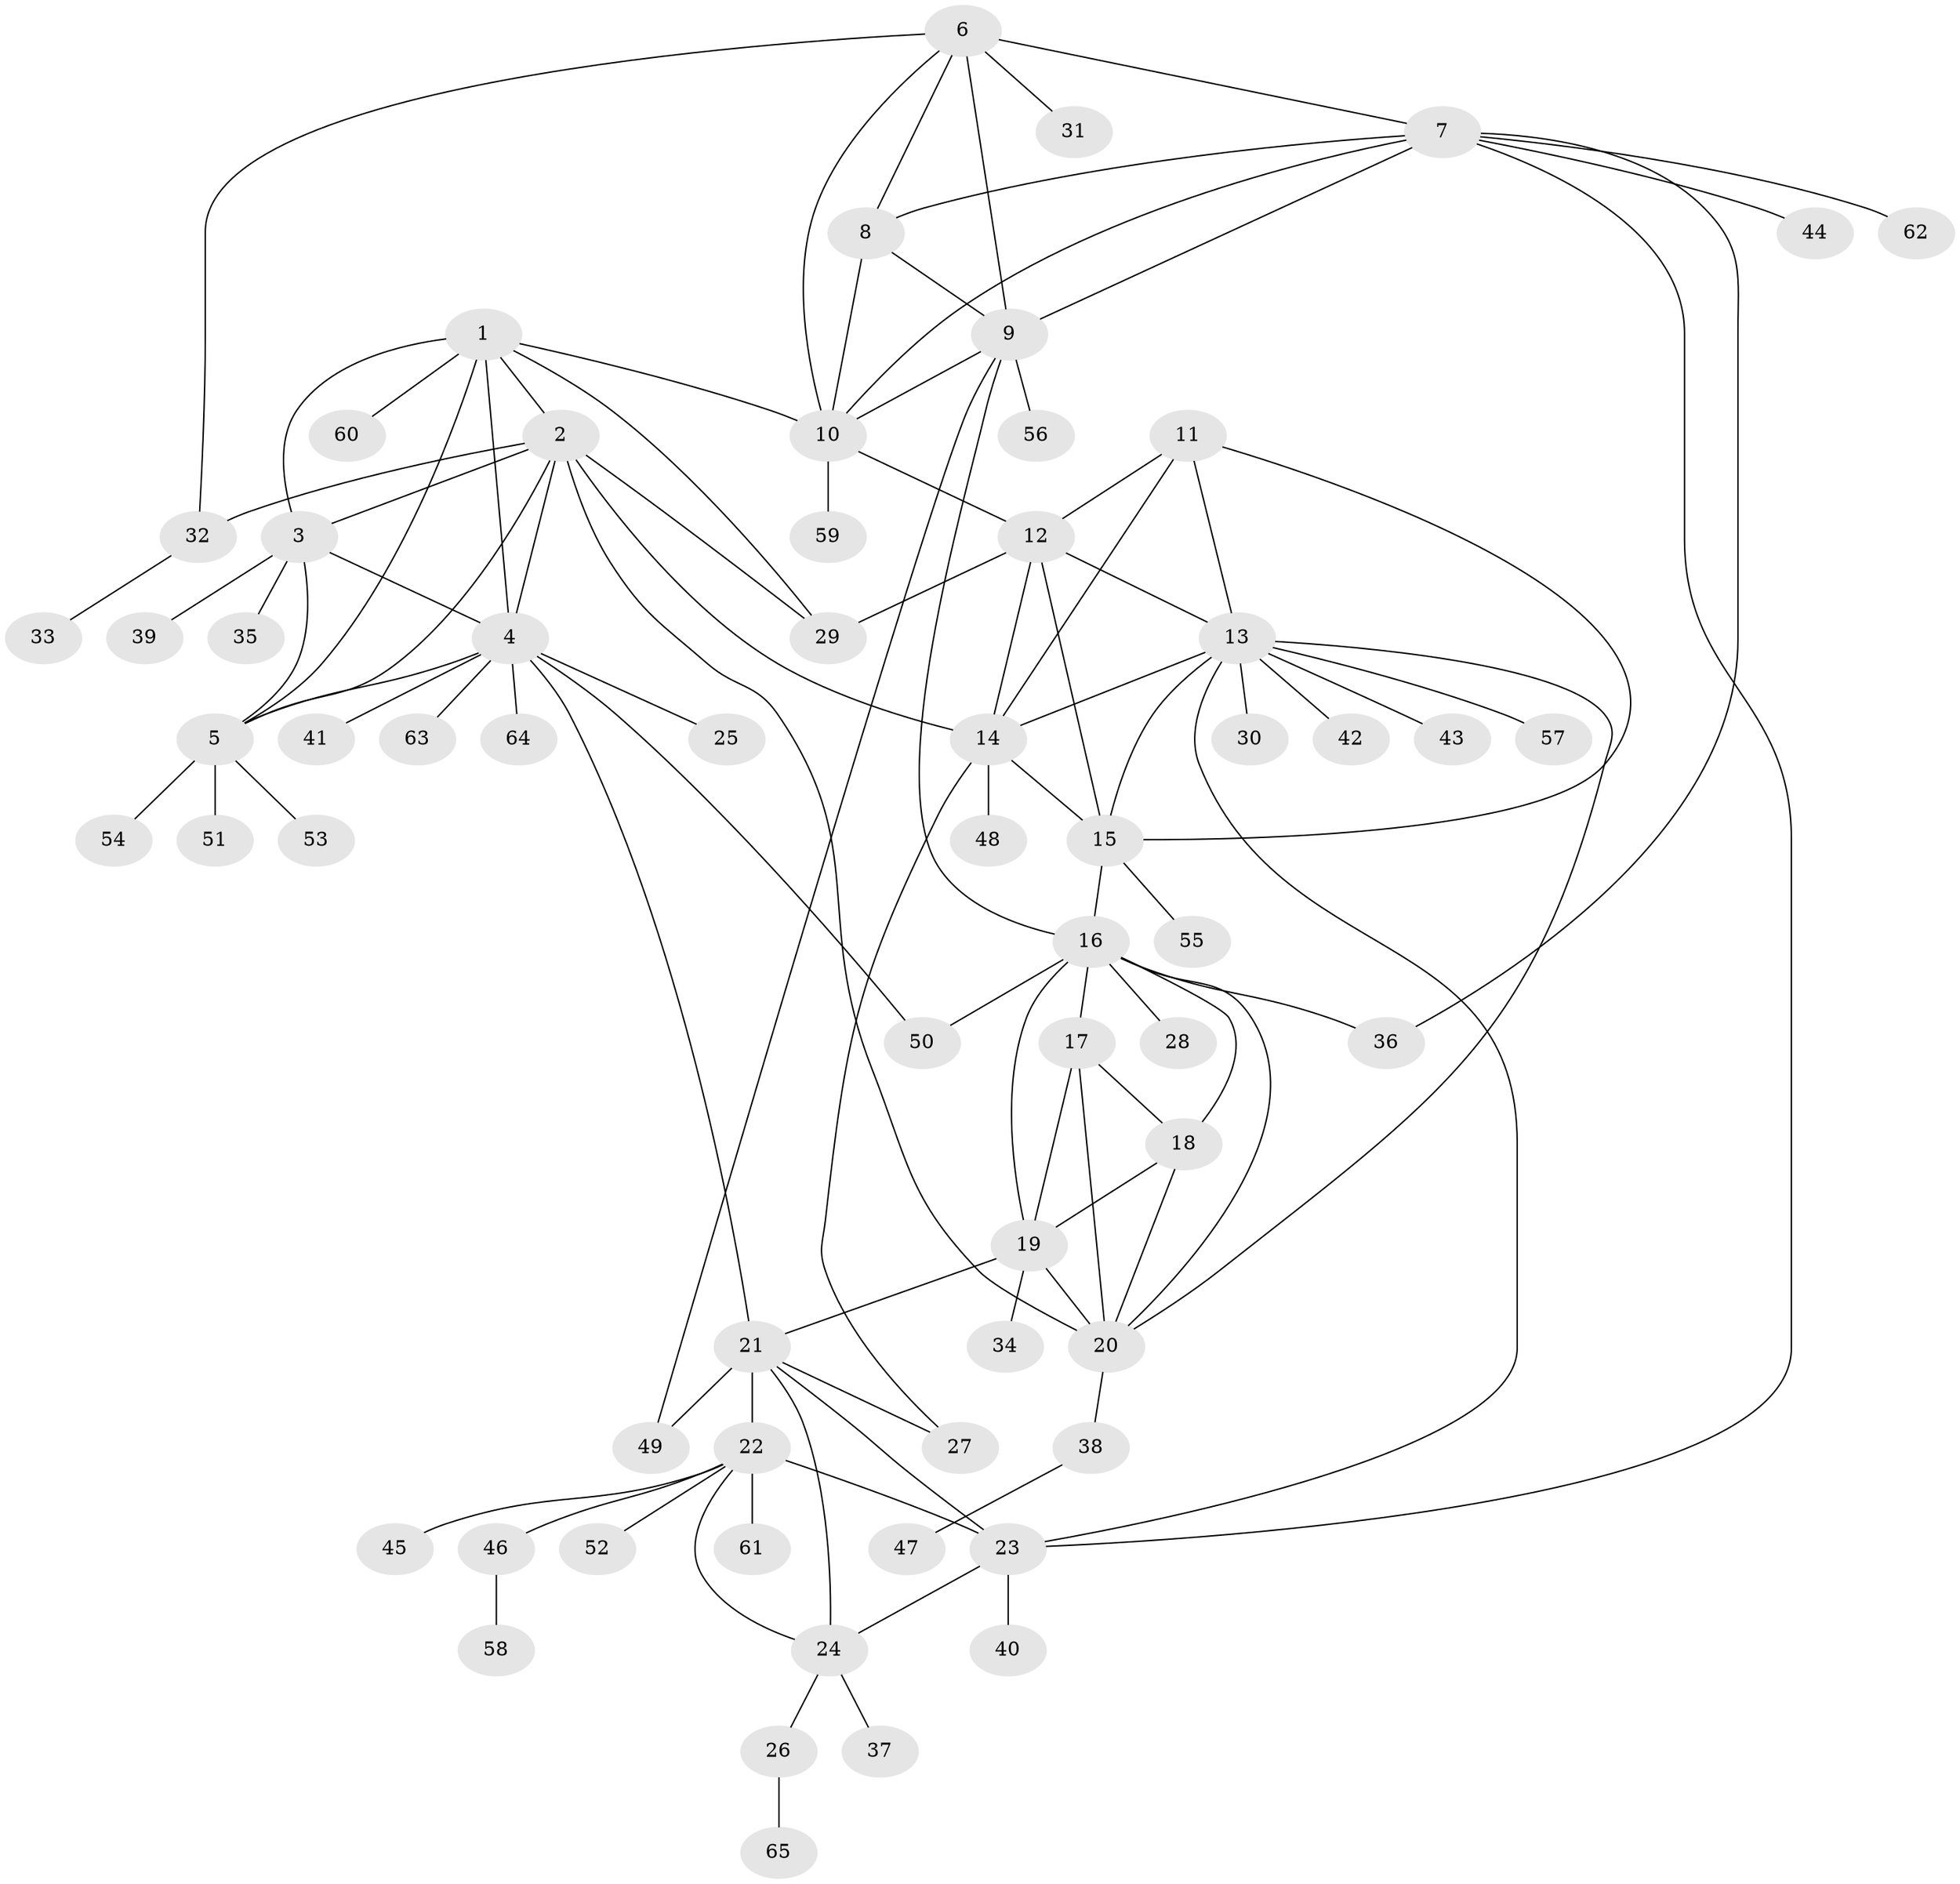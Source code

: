 // original degree distribution, {8: 0.08571428571428572, 7: 0.047619047619047616, 11: 0.01904761904761905, 9: 0.01904761904761905, 5: 0.02857142857142857, 14: 0.009523809523809525, 10: 0.009523809523809525, 4: 0.01904761904761905, 1: 0.5904761904761905, 3: 0.05714285714285714, 2: 0.11428571428571428}
// Generated by graph-tools (version 1.1) at 2025/52/03/04/25 22:52:23]
// undirected, 65 vertices, 105 edges
graph export_dot {
  node [color=gray90,style=filled];
  1;
  2;
  3;
  4;
  5;
  6;
  7;
  8;
  9;
  10;
  11;
  12;
  13;
  14;
  15;
  16;
  17;
  18;
  19;
  20;
  21;
  22;
  23;
  24;
  25;
  26;
  27;
  28;
  29;
  30;
  31;
  32;
  33;
  34;
  35;
  36;
  37;
  38;
  39;
  40;
  41;
  42;
  43;
  44;
  45;
  46;
  47;
  48;
  49;
  50;
  51;
  52;
  53;
  54;
  55;
  56;
  57;
  58;
  59;
  60;
  61;
  62;
  63;
  64;
  65;
  1 -- 2 [weight=1.0];
  1 -- 3 [weight=1.0];
  1 -- 4 [weight=1.0];
  1 -- 5 [weight=1.0];
  1 -- 10 [weight=1.0];
  1 -- 29 [weight=1.0];
  1 -- 60 [weight=1.0];
  2 -- 3 [weight=1.0];
  2 -- 4 [weight=1.0];
  2 -- 5 [weight=1.0];
  2 -- 14 [weight=1.0];
  2 -- 20 [weight=1.0];
  2 -- 29 [weight=1.0];
  2 -- 32 [weight=1.0];
  3 -- 4 [weight=1.0];
  3 -- 5 [weight=1.0];
  3 -- 35 [weight=1.0];
  3 -- 39 [weight=1.0];
  4 -- 5 [weight=1.0];
  4 -- 21 [weight=1.0];
  4 -- 25 [weight=1.0];
  4 -- 41 [weight=1.0];
  4 -- 50 [weight=1.0];
  4 -- 63 [weight=1.0];
  4 -- 64 [weight=1.0];
  5 -- 51 [weight=1.0];
  5 -- 53 [weight=1.0];
  5 -- 54 [weight=1.0];
  6 -- 7 [weight=1.0];
  6 -- 8 [weight=1.0];
  6 -- 9 [weight=1.0];
  6 -- 10 [weight=1.0];
  6 -- 31 [weight=1.0];
  6 -- 32 [weight=1.0];
  7 -- 8 [weight=1.0];
  7 -- 9 [weight=1.0];
  7 -- 10 [weight=1.0];
  7 -- 23 [weight=1.0];
  7 -- 36 [weight=1.0];
  7 -- 44 [weight=1.0];
  7 -- 62 [weight=1.0];
  8 -- 9 [weight=1.0];
  8 -- 10 [weight=1.0];
  9 -- 10 [weight=1.0];
  9 -- 16 [weight=1.0];
  9 -- 49 [weight=1.0];
  9 -- 56 [weight=1.0];
  10 -- 12 [weight=1.0];
  10 -- 59 [weight=1.0];
  11 -- 12 [weight=1.0];
  11 -- 13 [weight=1.0];
  11 -- 14 [weight=1.0];
  11 -- 15 [weight=1.0];
  12 -- 13 [weight=1.0];
  12 -- 14 [weight=1.0];
  12 -- 15 [weight=1.0];
  12 -- 29 [weight=8.0];
  13 -- 14 [weight=1.0];
  13 -- 15 [weight=1.0];
  13 -- 20 [weight=1.0];
  13 -- 23 [weight=1.0];
  13 -- 30 [weight=1.0];
  13 -- 42 [weight=1.0];
  13 -- 43 [weight=1.0];
  13 -- 57 [weight=1.0];
  14 -- 15 [weight=1.0];
  14 -- 27 [weight=1.0];
  14 -- 48 [weight=1.0];
  15 -- 16 [weight=1.0];
  15 -- 55 [weight=1.0];
  16 -- 17 [weight=1.0];
  16 -- 18 [weight=1.0];
  16 -- 19 [weight=1.0];
  16 -- 20 [weight=1.0];
  16 -- 28 [weight=1.0];
  16 -- 36 [weight=1.0];
  16 -- 50 [weight=1.0];
  17 -- 18 [weight=1.0];
  17 -- 19 [weight=1.0];
  17 -- 20 [weight=1.0];
  18 -- 19 [weight=1.0];
  18 -- 20 [weight=1.0];
  19 -- 20 [weight=2.0];
  19 -- 21 [weight=1.0];
  19 -- 34 [weight=1.0];
  20 -- 38 [weight=1.0];
  21 -- 22 [weight=2.0];
  21 -- 23 [weight=2.0];
  21 -- 24 [weight=2.0];
  21 -- 27 [weight=1.0];
  21 -- 49 [weight=1.0];
  22 -- 23 [weight=1.0];
  22 -- 24 [weight=1.0];
  22 -- 45 [weight=1.0];
  22 -- 46 [weight=1.0];
  22 -- 52 [weight=1.0];
  22 -- 61 [weight=1.0];
  23 -- 24 [weight=1.0];
  23 -- 40 [weight=1.0];
  24 -- 26 [weight=1.0];
  24 -- 37 [weight=1.0];
  26 -- 65 [weight=1.0];
  32 -- 33 [weight=1.0];
  38 -- 47 [weight=1.0];
  46 -- 58 [weight=1.0];
}
